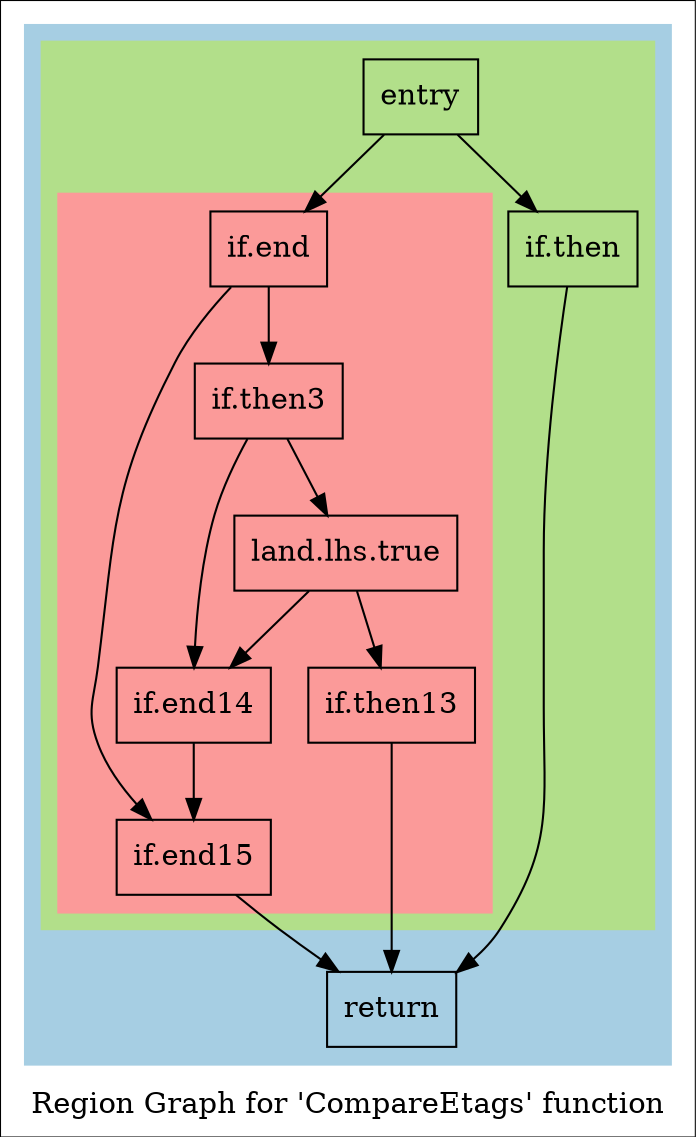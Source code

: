 digraph "Region Graph for 'CompareEtags' function" {
	label="Region Graph for 'CompareEtags' function";

	Node0x99bc40 [shape=record,label="{entry}"];
	Node0x99bc40 -> Node0x99c480;
	Node0x99bc40 -> Node0x9d79a0;
	Node0x99c480 [shape=record,label="{if.then}"];
	Node0x99c480 -> Node0x9c2280;
	Node0x9c2280 [shape=record,label="{return}"];
	Node0x9d79a0 [shape=record,label="{if.end}"];
	Node0x9d79a0 -> Node0x982a60;
	Node0x9d79a0 -> Node0xa46d30;
	Node0x982a60 [shape=record,label="{if.then3}"];
	Node0x982a60 -> Node0x9a0520;
	Node0x982a60 -> Node0x9a95e0;
	Node0x9a0520 [shape=record,label="{land.lhs.true}"];
	Node0x9a0520 -> Node0xa58020;
	Node0x9a0520 -> Node0x9a95e0;
	Node0xa58020 [shape=record,label="{if.then13}"];
	Node0xa58020 -> Node0x9c2280;
	Node0x9a95e0 [shape=record,label="{if.end14}"];
	Node0x9a95e0 -> Node0xa46d30;
	Node0xa46d30 [shape=record,label="{if.end15}"];
	Node0xa46d30 -> Node0x9c2280;
	colorscheme = "paired12"
        subgraph cluster_0xa86e80 {
          label = "";
          style = filled;
          color = 1
          subgraph cluster_0xa64050 {
            label = "";
            style = filled;
            color = 3
            subgraph cluster_0xa85130 {
              label = "";
              style = filled;
              color = 5
              Node0x9d79a0;
              Node0x982a60;
              Node0x9a0520;
              Node0xa58020;
              Node0x9a95e0;
              Node0xa46d30;
            }
            Node0x99bc40;
            Node0x99c480;
          }
          Node0x9c2280;
        }
}
